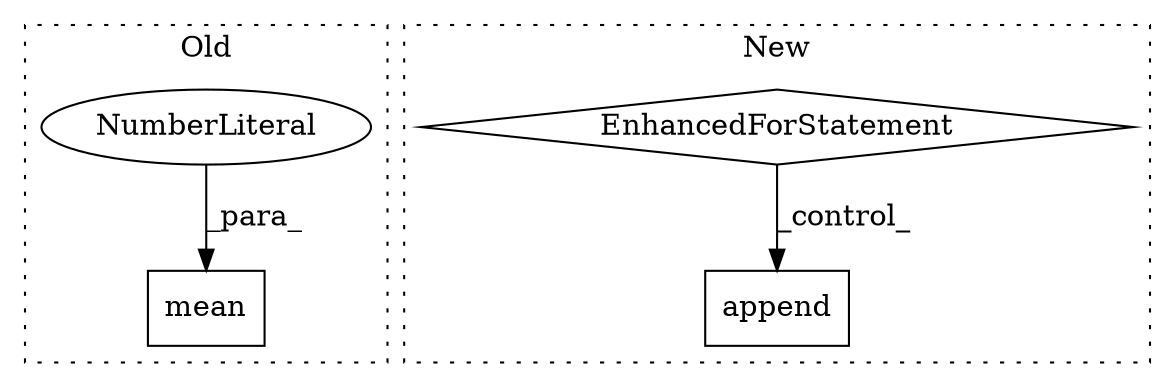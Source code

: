 digraph G {
subgraph cluster0 {
1 [label="mean" a="32" s="2652,2658" l="5,1" shape="box"];
4 [label="NumberLiteral" a="34" s="2657" l="1" shape="ellipse"];
label = "Old";
style="dotted";
}
subgraph cluster1 {
2 [label="append" a="32" s="2955,2963" l="7,1" shape="box"];
3 [label="EnhancedForStatement" a="70" s="2794,2890" l="63,2" shape="diamond"];
label = "New";
style="dotted";
}
3 -> 2 [label="_control_"];
4 -> 1 [label="_para_"];
}